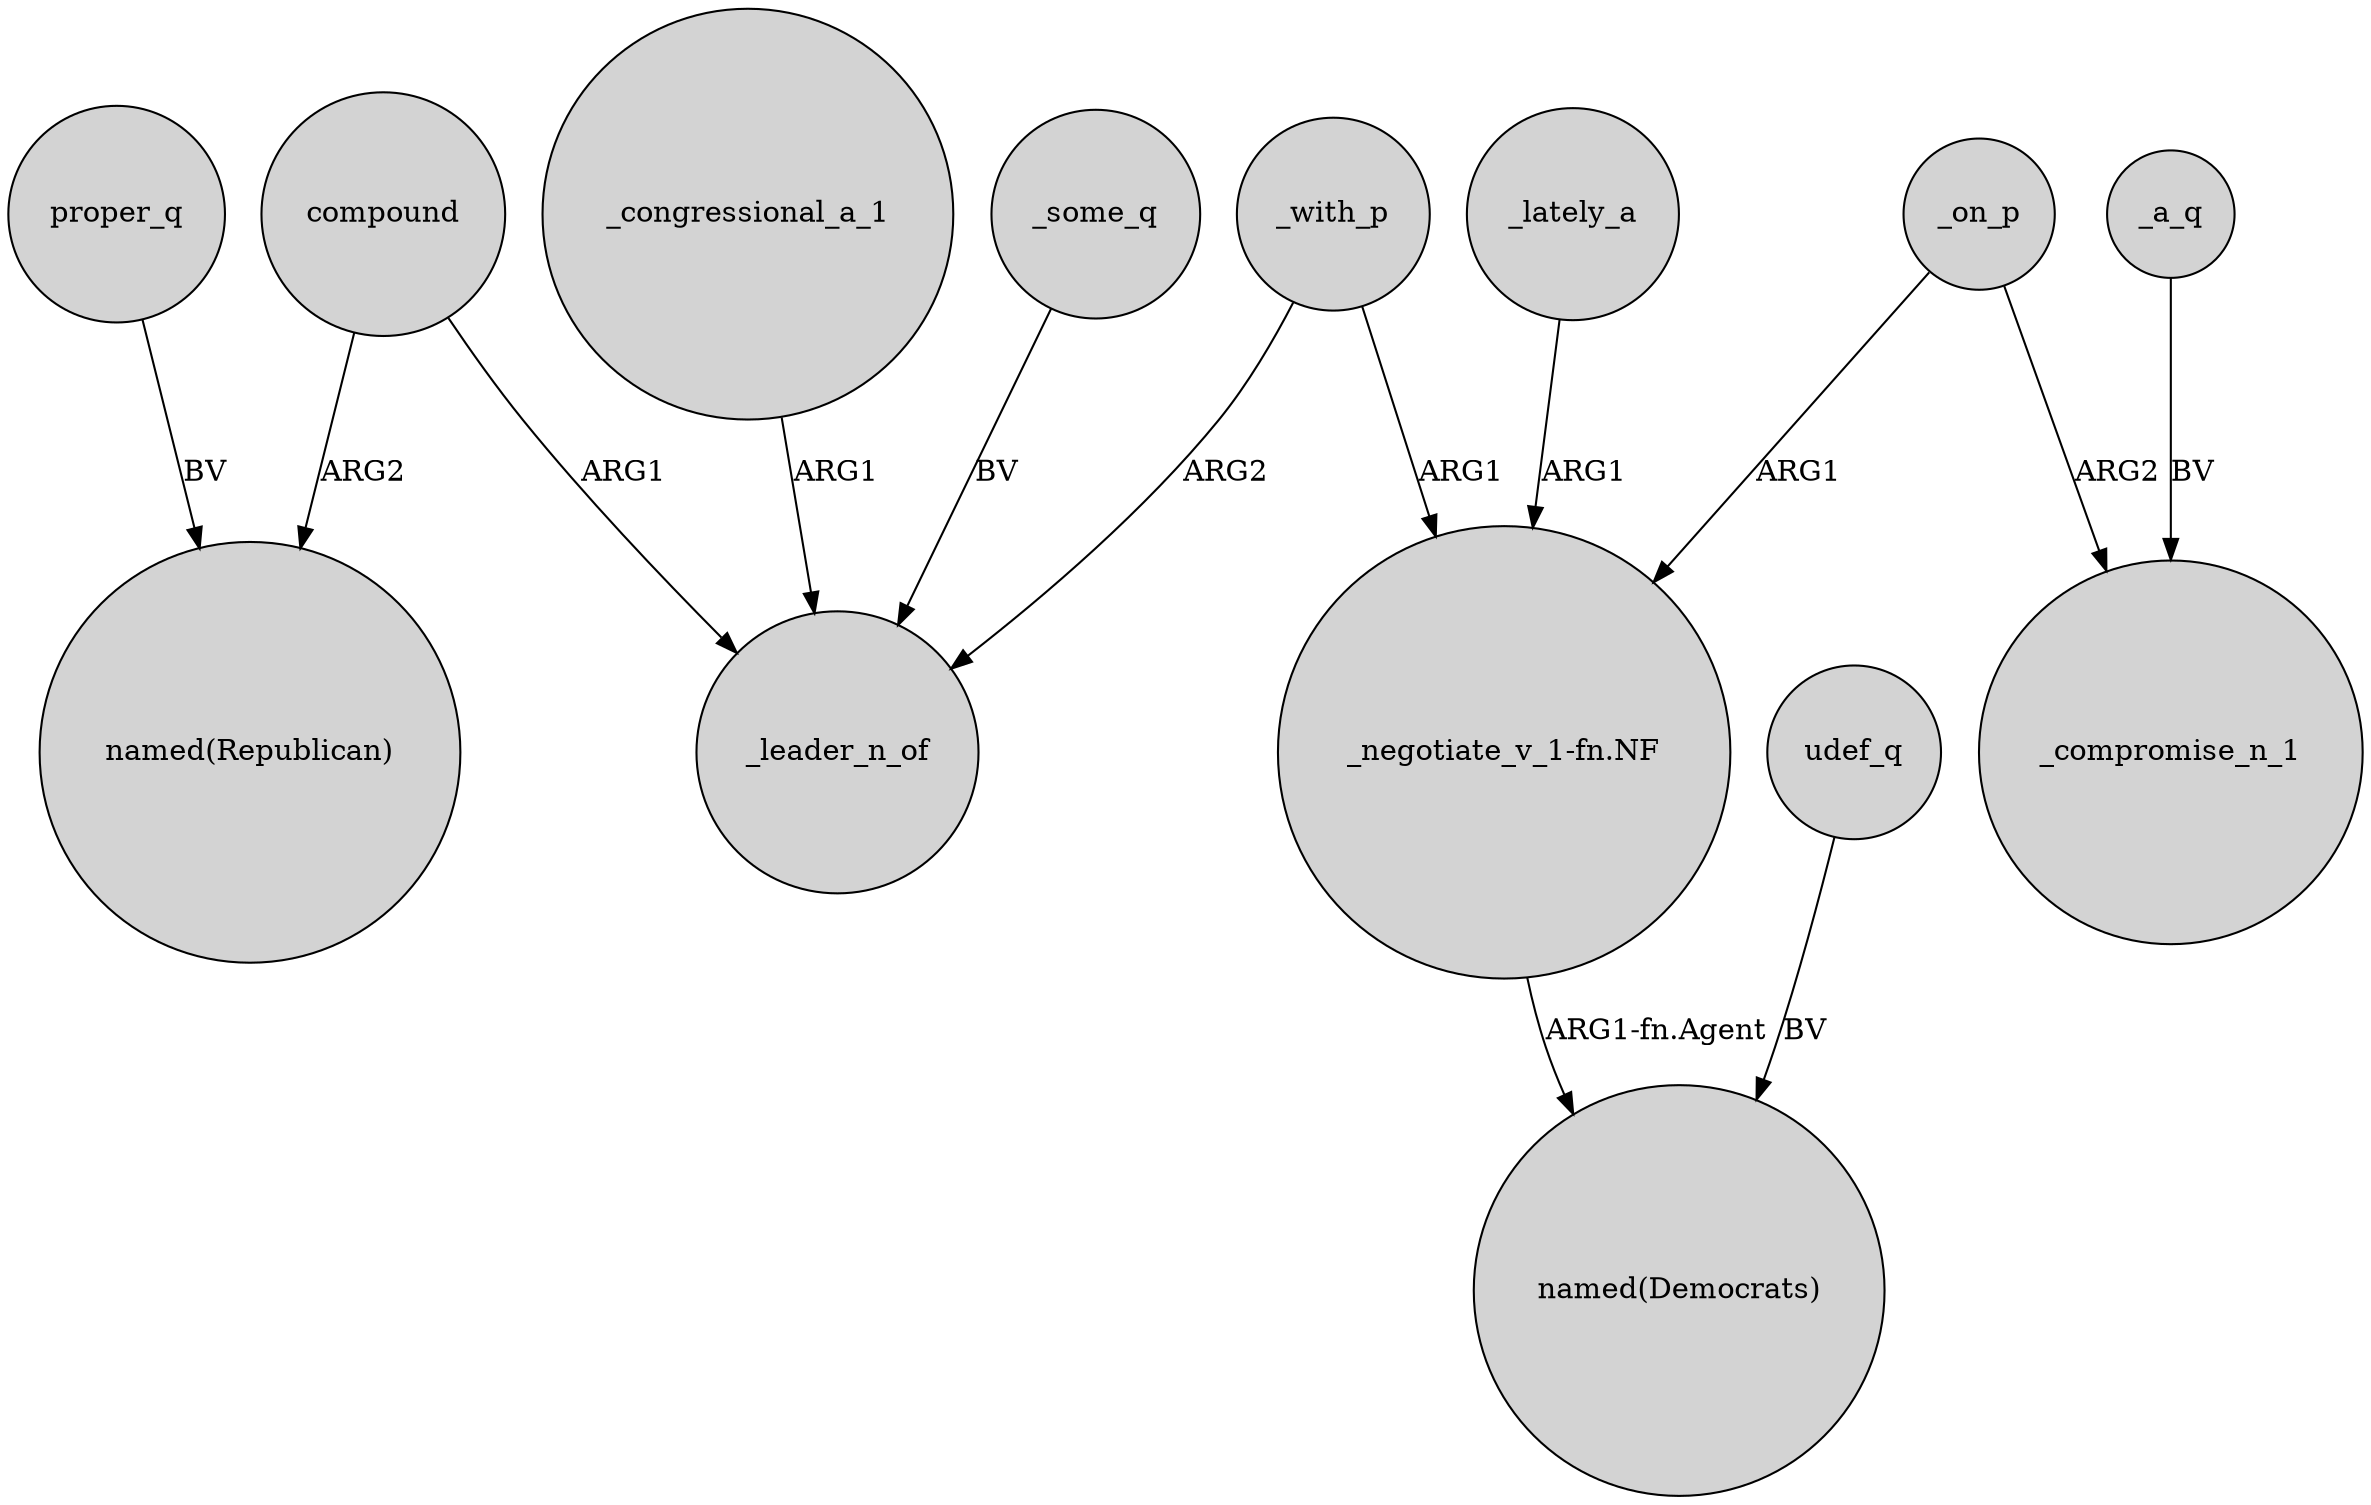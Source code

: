 digraph {
	node [shape=circle style=filled]
	_with_p -> _leader_n_of [label=ARG2]
	compound -> "named(Republican)" [label=ARG2]
	_lately_a -> "_negotiate_v_1-fn.NF" [label=ARG1]
	compound -> _leader_n_of [label=ARG1]
	udef_q -> "named(Democrats)" [label=BV]
	"_negotiate_v_1-fn.NF" -> "named(Democrats)" [label="ARG1-fn.Agent"]
	_congressional_a_1 -> _leader_n_of [label=ARG1]
	_some_q -> _leader_n_of [label=BV]
	_on_p -> "_negotiate_v_1-fn.NF" [label=ARG1]
	_on_p -> _compromise_n_1 [label=ARG2]
	_with_p -> "_negotiate_v_1-fn.NF" [label=ARG1]
	_a_q -> _compromise_n_1 [label=BV]
	proper_q -> "named(Republican)" [label=BV]
}
